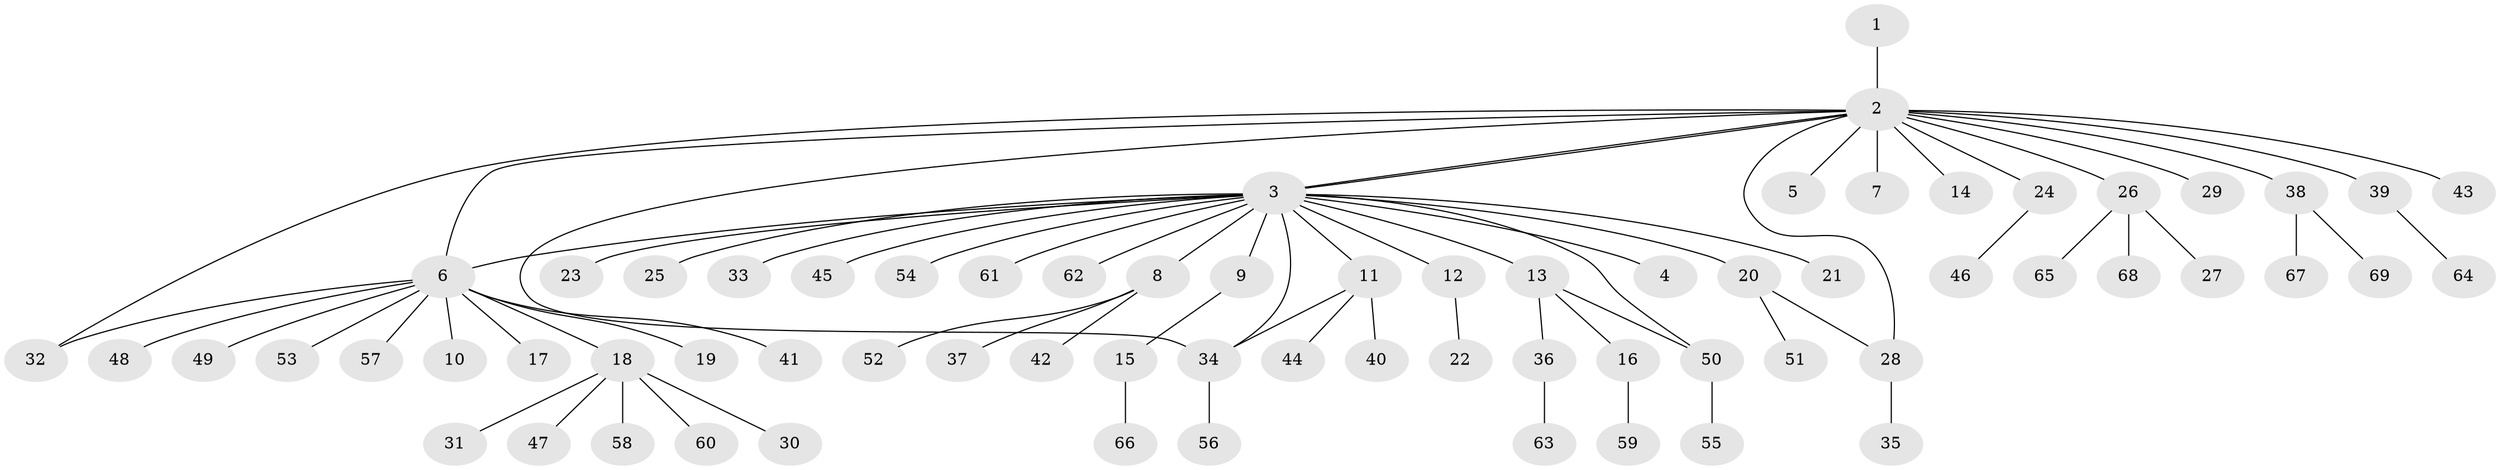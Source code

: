 // coarse degree distribution, {2: 0.2, 9: 0.05714285714285714, 5: 0.05714285714285714, 11: 0.02857142857142857, 1: 0.6, 3: 0.05714285714285714}
// Generated by graph-tools (version 1.1) at 2025/50/03/04/25 22:50:29]
// undirected, 69 vertices, 75 edges
graph export_dot {
  node [color=gray90,style=filled];
  1;
  2;
  3;
  4;
  5;
  6;
  7;
  8;
  9;
  10;
  11;
  12;
  13;
  14;
  15;
  16;
  17;
  18;
  19;
  20;
  21;
  22;
  23;
  24;
  25;
  26;
  27;
  28;
  29;
  30;
  31;
  32;
  33;
  34;
  35;
  36;
  37;
  38;
  39;
  40;
  41;
  42;
  43;
  44;
  45;
  46;
  47;
  48;
  49;
  50;
  51;
  52;
  53;
  54;
  55;
  56;
  57;
  58;
  59;
  60;
  61;
  62;
  63;
  64;
  65;
  66;
  67;
  68;
  69;
  1 -- 2;
  2 -- 3;
  2 -- 3;
  2 -- 5;
  2 -- 6;
  2 -- 7;
  2 -- 14;
  2 -- 24;
  2 -- 26;
  2 -- 28;
  2 -- 29;
  2 -- 32;
  2 -- 34;
  2 -- 38;
  2 -- 39;
  2 -- 43;
  3 -- 4;
  3 -- 6;
  3 -- 8;
  3 -- 9;
  3 -- 11;
  3 -- 12;
  3 -- 13;
  3 -- 20;
  3 -- 21;
  3 -- 23;
  3 -- 25;
  3 -- 33;
  3 -- 34;
  3 -- 45;
  3 -- 50;
  3 -- 54;
  3 -- 61;
  3 -- 62;
  6 -- 10;
  6 -- 17;
  6 -- 18;
  6 -- 19;
  6 -- 32;
  6 -- 41;
  6 -- 48;
  6 -- 49;
  6 -- 53;
  6 -- 57;
  8 -- 37;
  8 -- 42;
  8 -- 52;
  9 -- 15;
  11 -- 34;
  11 -- 40;
  11 -- 44;
  12 -- 22;
  13 -- 16;
  13 -- 36;
  13 -- 50;
  15 -- 66;
  16 -- 59;
  18 -- 30;
  18 -- 31;
  18 -- 47;
  18 -- 58;
  18 -- 60;
  20 -- 28;
  20 -- 51;
  24 -- 46;
  26 -- 27;
  26 -- 65;
  26 -- 68;
  28 -- 35;
  34 -- 56;
  36 -- 63;
  38 -- 67;
  38 -- 69;
  39 -- 64;
  50 -- 55;
}
